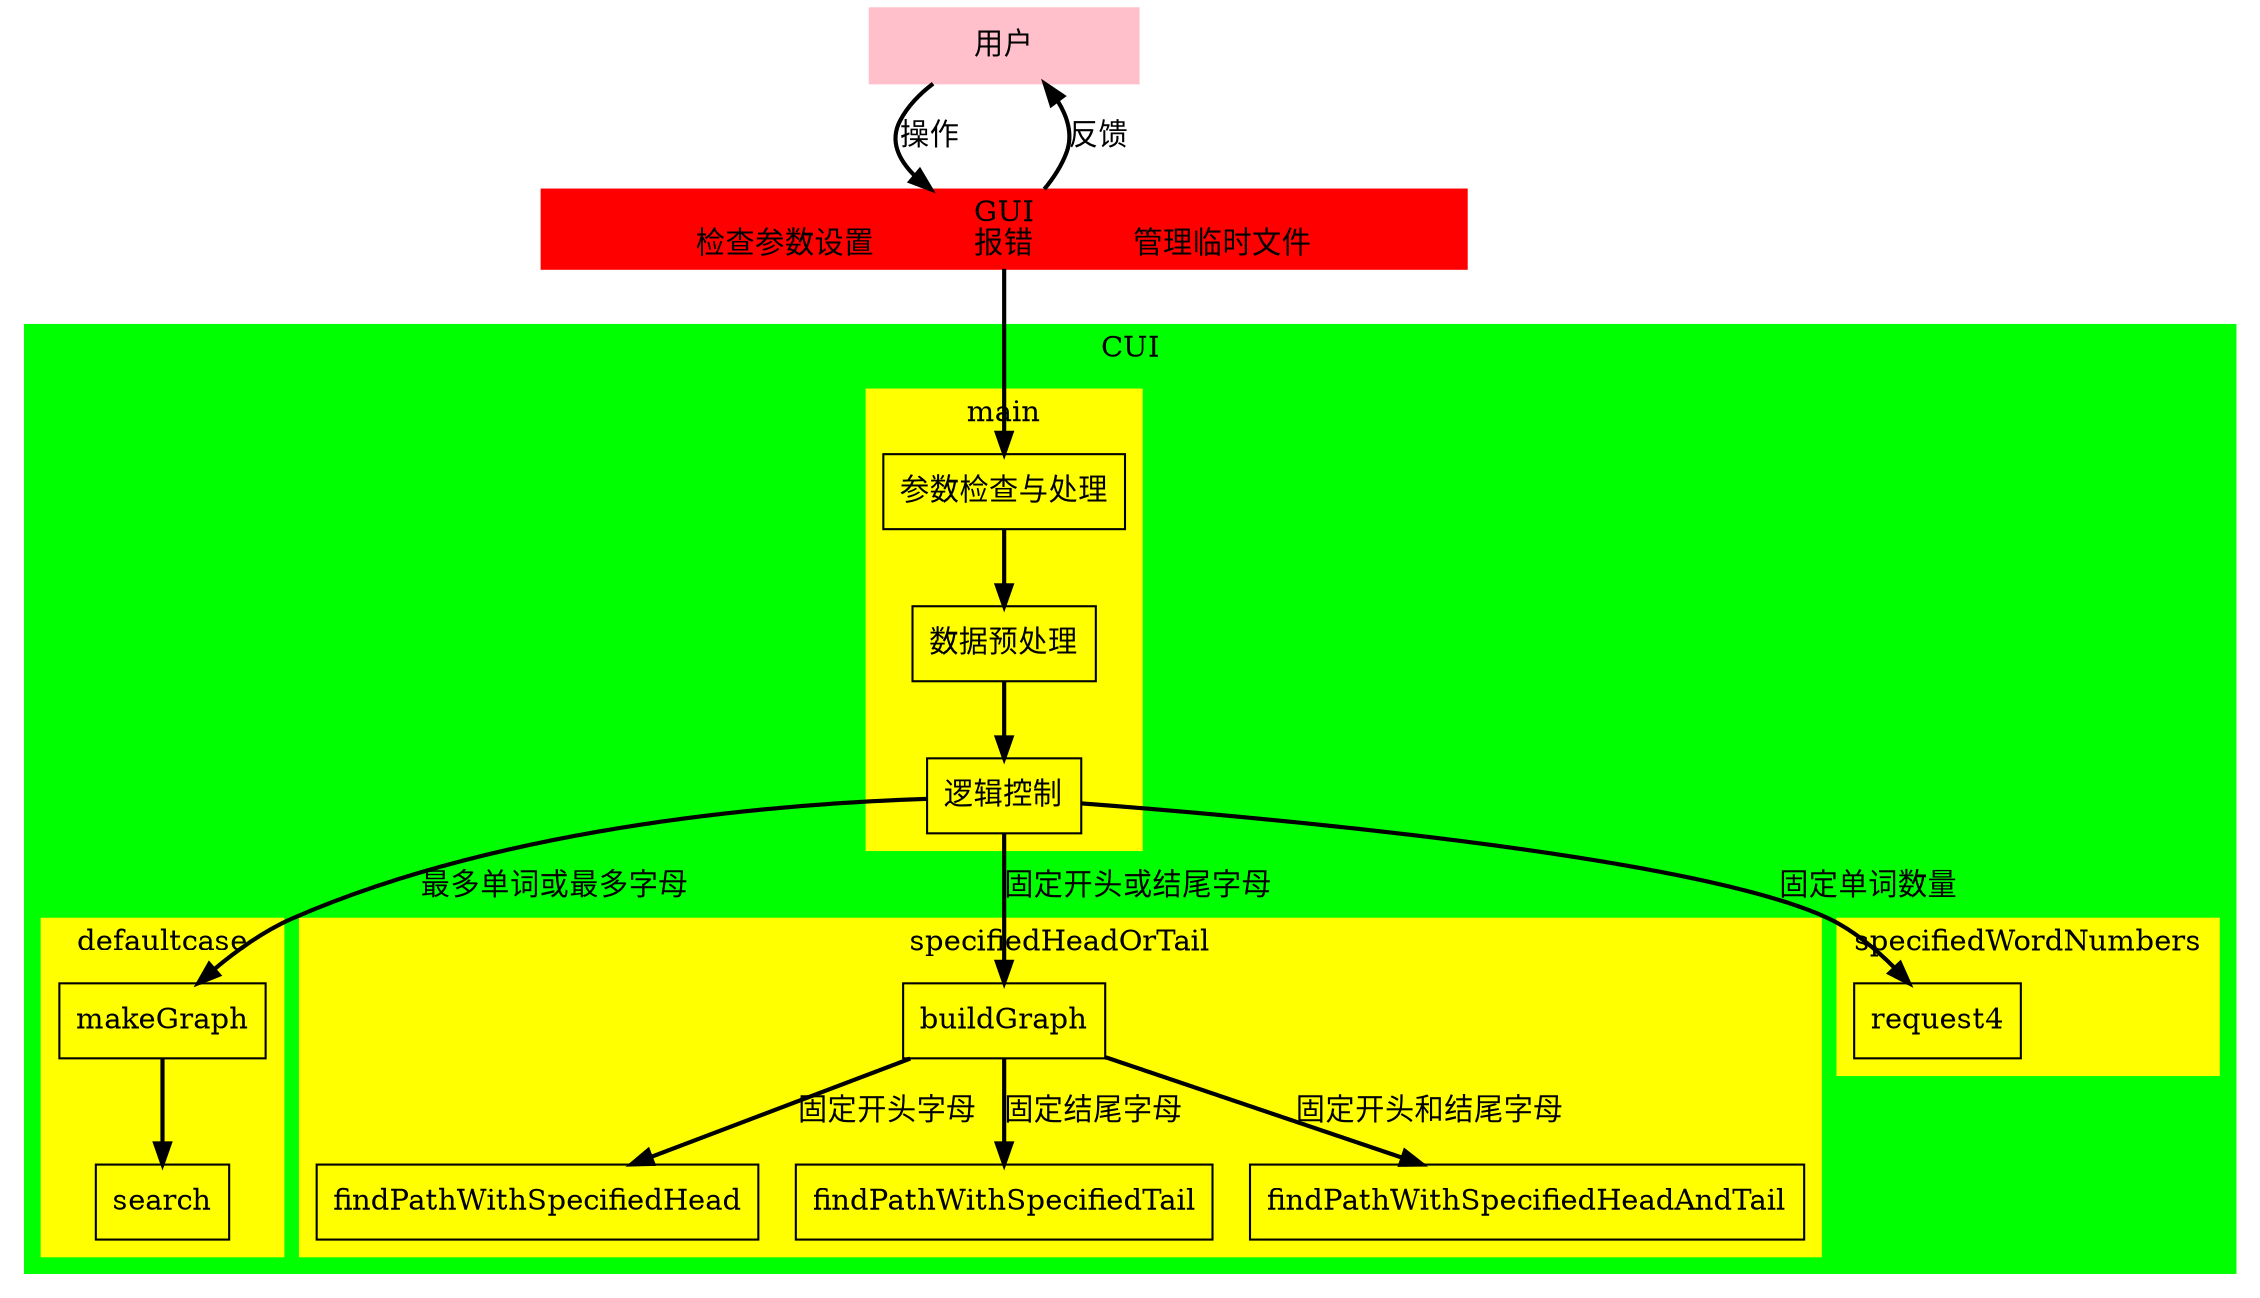 digraph architecture{
    User[shape=re,label="              用户              ",color=pink,style=filled]
    User->GUI[style=bold,label="操作                 "]
    GUI->User[style=bold,label="反馈"]
    GUI[shape=re,label="GUI\n                      检查参数设置                报错                管理临时文件                      ",color=red,style=filled];
    subgraph cluster_CUI{
        style=filled;
        node [style=re];
        label="CUI";
        color=green;
        subgraph cluster_main{
            style=filled;
            node [style=re];
            label="main";
            color=yellow;
            parecheck[shape = rectangle,label="参数检查与处理"]
            parecheck->prepro[style=bold,]
            prepro[shape = rectangle,label="数据预处理"]
            prepro->log[style=bold,]
            log[shape = rectangle,label="逻辑控制"]
        }
        log->makeGraph[label="最多单词或最多字母",style=bold]
        log->buildGraph[label="固定开头或结尾字母",style=bold]
        log->request4[style=bold,label="固定单词数量"]
        subgraph cluster_defaultcase{
            style=filled;
            node [style=rectangle];
            label="defaultcase";
            color=yellow;
            makeGraph[shape=rectangle]
            makeGraph->search[style=bold,]
            search[shape=rectangle]
        }
        subgraph cluster_specifiedHeadOrTail{
            style=filled;
            node [style=rectangle];
            label="specifiedHeadOrTail";
            color=yellow;
            buildGraph[shape=rectangle]
            buildGraph->findPathWithSpecifiedHead[style=bold,label="固定开头字母"]
            buildGraph->findPathWithSpecifiedTail[style=bold,label="固定结尾字母"]
            buildGraph->findPathWithSpecifiedHeadAndTail[style=bold,label="固定开头和结尾字母"]
            findPathWithSpecifiedHead[shape=rectangle]
            findPathWithSpecifiedTail[shape=rectangle]
            findPathWithSpecifiedHeadAndTail[shape=rectangle]
        }
        subgraph cluster_specifiedWordNumbers{
            style=filled;
            node [style=rectangle];
            label="specifiedWordNumbers";
            color=yellow;
            request4[shape=rectangle]
        }
    }
    GUI -> parecheck[style=bold,]
}